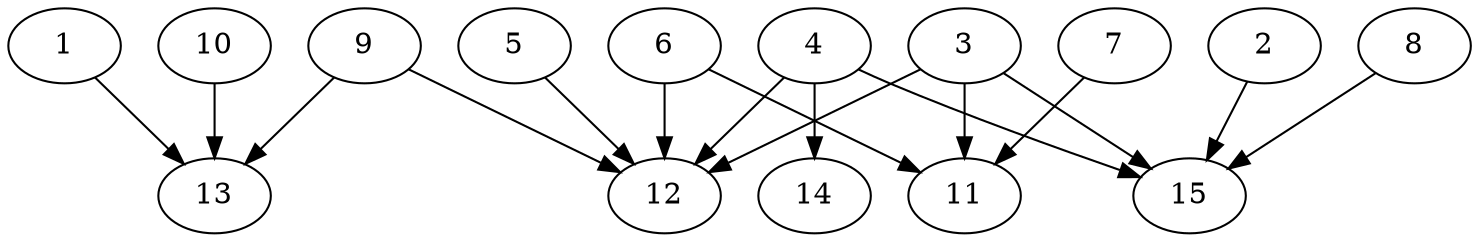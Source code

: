 // DAG automatically generated by daggen at Thu Oct  3 13:59:26 2019
// ./daggen --dot -n 15 --ccr 0.3 --fat 0.9 --regular 0.9 --density 0.5 --mindata 5242880 --maxdata 52428800 
digraph G {
  1 [size="19162453", alpha="0.11", expect_size="5748736"] 
  1 -> 13 [size ="5748736"]
  2 [size="72639147", alpha="0.02", expect_size="21791744"] 
  2 -> 15 [size ="21791744"]
  3 [size="156958720", alpha="0.18", expect_size="47087616"] 
  3 -> 11 [size ="47087616"]
  3 -> 12 [size ="47087616"]
  3 -> 15 [size ="47087616"]
  4 [size="39079253", alpha="0.15", expect_size="11723776"] 
  4 -> 12 [size ="11723776"]
  4 -> 14 [size ="11723776"]
  4 -> 15 [size ="11723776"]
  5 [size="161549653", alpha="0.12", expect_size="48464896"] 
  5 -> 12 [size ="48464896"]
  6 [size="81892693", alpha="0.09", expect_size="24567808"] 
  6 -> 11 [size ="24567808"]
  6 -> 12 [size ="24567808"]
  7 [size="23801173", alpha="0.15", expect_size="7140352"] 
  7 -> 11 [size ="7140352"]
  8 [size="18199893", alpha="0.10", expect_size="5459968"] 
  8 -> 15 [size ="5459968"]
  9 [size="114292053", alpha="0.01", expect_size="34287616"] 
  9 -> 12 [size ="34287616"]
  9 -> 13 [size ="34287616"]
  10 [size="64501760", alpha="0.07", expect_size="19350528"] 
  10 -> 13 [size ="19350528"]
  11 [size="42731520", alpha="0.05", expect_size="12819456"] 
  12 [size="130778453", alpha="0.00", expect_size="39233536"] 
  13 [size="145732267", alpha="0.11", expect_size="43719680"] 
  14 [size="133034667", alpha="0.19", expect_size="39910400"] 
  15 [size="92002987", alpha="0.15", expect_size="27600896"] 
}

